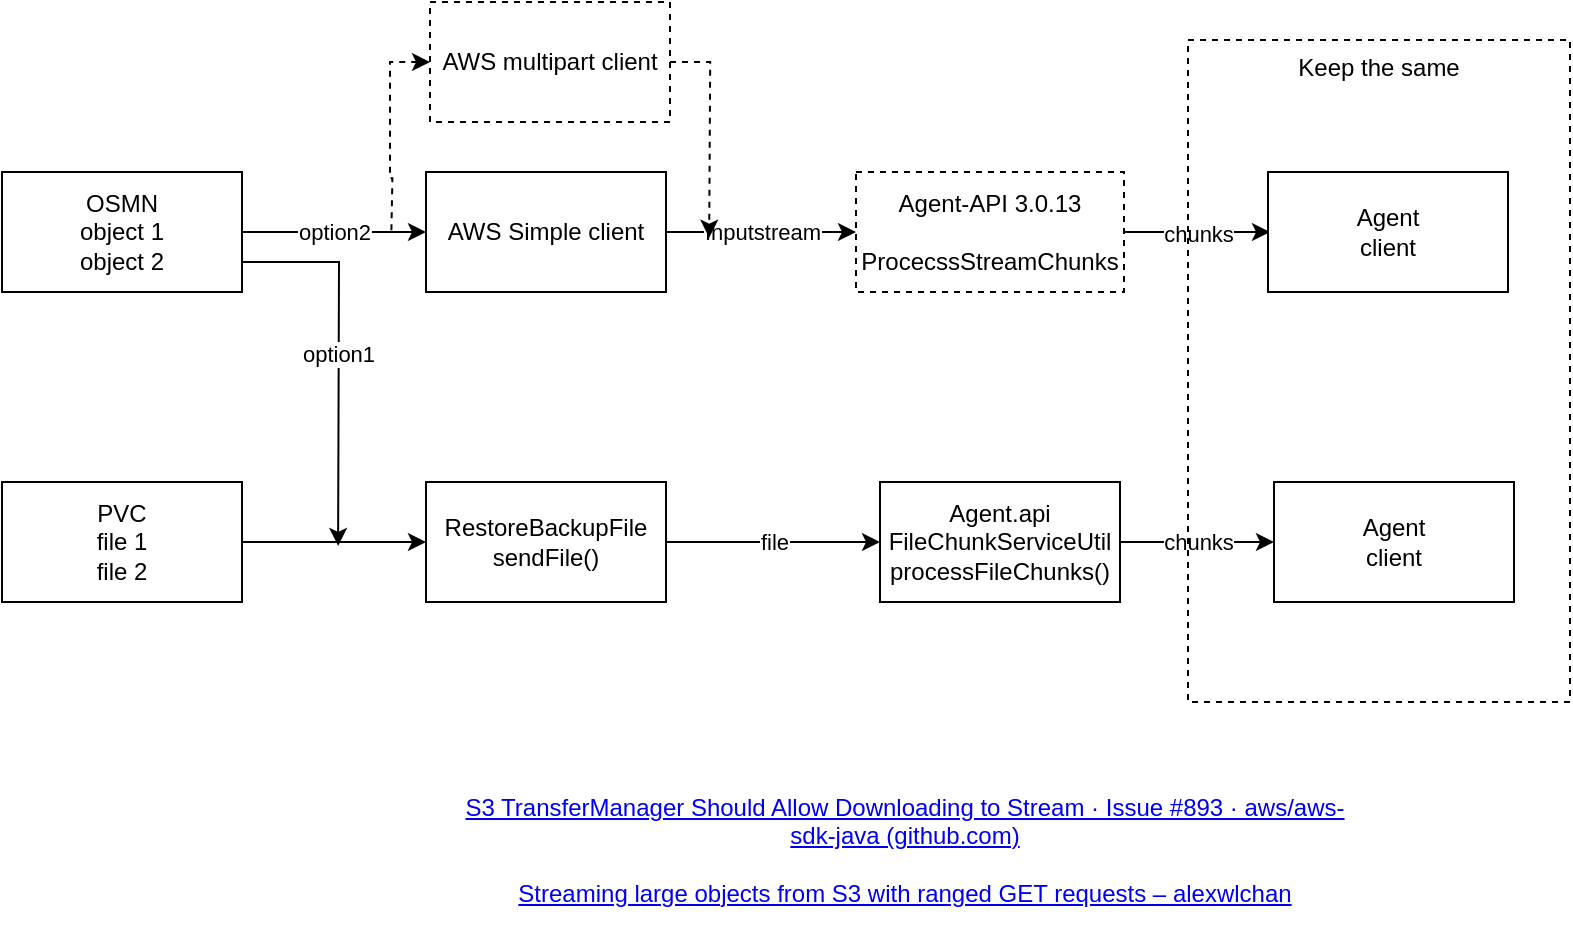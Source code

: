 <mxfile version="14.5.7" type="github">
  <diagram id="Z8r0zwA_uI5whdRhrSZw" name="Page-1">
    <mxGraphModel dx="1038" dy="547" grid="0" gridSize="10" guides="1" tooltips="1" connect="1" arrows="1" fold="1" page="0" pageScale="1" pageWidth="827" pageHeight="1169" math="0" shadow="0">
      <root>
        <mxCell id="0" />
        <mxCell id="1" parent="0" />
        <mxCell id="47u5bbeGEQ3Ve7As2GZ9-8" value="option1" style="edgeStyle=orthogonalEdgeStyle;rounded=0;orthogonalLoop=1;jettySize=auto;html=1;exitX=1;exitY=0.75;exitDx=0;exitDy=0;" parent="1" source="47u5bbeGEQ3Ve7As2GZ9-1" edge="1">
          <mxGeometry relative="1" as="geometry">
            <mxPoint x="264.042" y="376.937" as="targetPoint" />
          </mxGeometry>
        </mxCell>
        <mxCell id="47u5bbeGEQ3Ve7As2GZ9-13" value="option2" style="edgeStyle=orthogonalEdgeStyle;rounded=0;orthogonalLoop=1;jettySize=auto;html=1;exitX=1;exitY=0.5;exitDx=0;exitDy=0;entryX=0;entryY=0.5;entryDx=0;entryDy=0;" parent="1" source="47u5bbeGEQ3Ve7As2GZ9-1" target="47u5bbeGEQ3Ve7As2GZ9-12" edge="1">
          <mxGeometry relative="1" as="geometry" />
        </mxCell>
        <mxCell id="47u5bbeGEQ3Ve7As2GZ9-1" value="OSMN&lt;br&gt;object 1&lt;br&gt;object 2" style="rounded=0;whiteSpace=wrap;html=1;" parent="1" vertex="1">
          <mxGeometry x="96" y="190" width="120" height="60" as="geometry" />
        </mxCell>
        <mxCell id="47u5bbeGEQ3Ve7As2GZ9-4" style="edgeStyle=orthogonalEdgeStyle;rounded=0;orthogonalLoop=1;jettySize=auto;html=1;exitX=1;exitY=0.5;exitDx=0;exitDy=0;" parent="1" source="47u5bbeGEQ3Ve7As2GZ9-2" target="47u5bbeGEQ3Ve7As2GZ9-3" edge="1">
          <mxGeometry relative="1" as="geometry" />
        </mxCell>
        <mxCell id="47u5bbeGEQ3Ve7As2GZ9-2" value="PVC&lt;br&gt;file 1&lt;br&gt;file 2" style="rounded=0;whiteSpace=wrap;html=1;" parent="1" vertex="1">
          <mxGeometry x="96" y="345" width="120" height="60" as="geometry" />
        </mxCell>
        <mxCell id="47u5bbeGEQ3Ve7As2GZ9-7" value="file" style="edgeStyle=orthogonalEdgeStyle;rounded=0;orthogonalLoop=1;jettySize=auto;html=1;exitX=1;exitY=0.5;exitDx=0;exitDy=0;entryX=0;entryY=0.5;entryDx=0;entryDy=0;" parent="1" source="47u5bbeGEQ3Ve7As2GZ9-3" target="47u5bbeGEQ3Ve7As2GZ9-6" edge="1">
          <mxGeometry relative="1" as="geometry" />
        </mxCell>
        <mxCell id="47u5bbeGEQ3Ve7As2GZ9-3" value="RestoreBackupFile&lt;br&gt;sendFile()&lt;br&gt;" style="rounded=0;whiteSpace=wrap;html=1;" parent="1" vertex="1">
          <mxGeometry x="308" y="345" width="120" height="60" as="geometry" />
        </mxCell>
        <mxCell id="47u5bbeGEQ3Ve7As2GZ9-10" value="chunks" style="edgeStyle=orthogonalEdgeStyle;rounded=0;orthogonalLoop=1;jettySize=auto;html=1;exitX=1;exitY=0.5;exitDx=0;exitDy=0;entryX=0;entryY=0.5;entryDx=0;entryDy=0;" parent="1" source="47u5bbeGEQ3Ve7As2GZ9-6" target="47u5bbeGEQ3Ve7As2GZ9-9" edge="1">
          <mxGeometry relative="1" as="geometry" />
        </mxCell>
        <mxCell id="47u5bbeGEQ3Ve7As2GZ9-6" value="Agent.api&lt;br&gt;FileChunkServiceUtil&lt;br&gt;processFileChunks()" style="rounded=0;whiteSpace=wrap;html=1;" parent="1" vertex="1">
          <mxGeometry x="535" y="345" width="120" height="60" as="geometry" />
        </mxCell>
        <mxCell id="47u5bbeGEQ3Ve7As2GZ9-9" value="Agent&lt;br&gt;client" style="rounded=0;whiteSpace=wrap;html=1;" parent="1" vertex="1">
          <mxGeometry x="732" y="345" width="120" height="60" as="geometry" />
        </mxCell>
        <mxCell id="47u5bbeGEQ3Ve7As2GZ9-15" value="Inputstream" style="edgeStyle=orthogonalEdgeStyle;rounded=0;orthogonalLoop=1;jettySize=auto;html=1;exitX=1;exitY=0.5;exitDx=0;exitDy=0;entryX=0;entryY=0.5;entryDx=0;entryDy=0;" parent="1" source="47u5bbeGEQ3Ve7As2GZ9-12" target="47u5bbeGEQ3Ve7As2GZ9-16" edge="1">
          <mxGeometry relative="1" as="geometry">
            <mxPoint x="510.899" y="220" as="targetPoint" />
          </mxGeometry>
        </mxCell>
        <mxCell id="47u5bbeGEQ3Ve7As2GZ9-12" value="AWS Simple client" style="rounded=0;whiteSpace=wrap;html=1;" parent="1" vertex="1">
          <mxGeometry x="308" y="190" width="120" height="60" as="geometry" />
        </mxCell>
        <mxCell id="47u5bbeGEQ3Ve7As2GZ9-17" value="chunks" style="edgeStyle=orthogonalEdgeStyle;rounded=0;orthogonalLoop=1;jettySize=auto;html=1;exitX=1;exitY=0.5;exitDx=0;exitDy=0;" parent="1" source="47u5bbeGEQ3Ve7As2GZ9-16" edge="1">
          <mxGeometry relative="1" as="geometry">
            <mxPoint x="730" y="220" as="targetPoint" />
          </mxGeometry>
        </mxCell>
        <mxCell id="47u5bbeGEQ3Ve7As2GZ9-16" value="&lt;div&gt;Agent-API 3.0.13&lt;/div&gt;&lt;div&gt;&lt;br&gt;&lt;/div&gt;&lt;div&gt;ProcecssStreamChunks&lt;/div&gt;" style="rounded=0;whiteSpace=wrap;html=1;dashed=1;" parent="1" vertex="1">
          <mxGeometry x="523" y="190" width="134" height="60" as="geometry" />
        </mxCell>
        <mxCell id="47u5bbeGEQ3Ve7As2GZ9-18" value="Agent&lt;br&gt;client" style="rounded=0;whiteSpace=wrap;html=1;" parent="1" vertex="1">
          <mxGeometry x="729" y="190" width="120" height="60" as="geometry" />
        </mxCell>
        <mxCell id="47u5bbeGEQ3Ve7As2GZ9-19" value="Keep the same" style="rounded=0;whiteSpace=wrap;html=1;dashed=1;fillColor=none;verticalAlign=top;" parent="1" vertex="1">
          <mxGeometry x="689" y="124" width="191" height="331" as="geometry" />
        </mxCell>
        <mxCell id="47u5bbeGEQ3Ve7As2GZ9-21" style="edgeStyle=orthogonalEdgeStyle;rounded=0;orthogonalLoop=1;jettySize=auto;html=1;exitX=1;exitY=0.5;exitDx=0;exitDy=0;dashed=1;" parent="1" source="47u5bbeGEQ3Ve7As2GZ9-20" edge="1">
          <mxGeometry relative="1" as="geometry">
            <mxPoint x="449.588" y="222.853" as="targetPoint" />
          </mxGeometry>
        </mxCell>
        <mxCell id="47u5bbeGEQ3Ve7As2GZ9-24" style="edgeStyle=orthogonalEdgeStyle;rounded=0;orthogonalLoop=1;jettySize=auto;html=1;exitX=0;exitY=0.5;exitDx=0;exitDy=0;startArrow=classic;startFill=1;endArrow=none;endFill=0;dashed=1;" parent="1" source="47u5bbeGEQ3Ve7As2GZ9-20" edge="1">
          <mxGeometry relative="1" as="geometry">
            <mxPoint x="290.664" y="221.239" as="targetPoint" />
          </mxGeometry>
        </mxCell>
        <mxCell id="47u5bbeGEQ3Ve7As2GZ9-20" value="AWS multipart client" style="rounded=0;whiteSpace=wrap;html=1;dashed=1;fillColor=none;" parent="1" vertex="1">
          <mxGeometry x="310" y="105" width="120" height="60" as="geometry" />
        </mxCell>
        <mxCell id="47u5bbeGEQ3Ve7As2GZ9-23" value="&lt;a href=&quot;https://github.com/aws/aws-sdk-java/issues/893&quot;&gt;S3 TransferManager Should Allow Downloading to Stream · Issue #893 · aws/aws-sdk-java (github.com)&lt;/a&gt;&lt;br&gt;&lt;br&gt;&lt;a href=&quot;https://alexwlchan.net/2019/09/streaming-large-s3-objects/&quot;&gt;Streaming large objects from S3 with ranged GET requests – alexwlchan&lt;/a&gt;" style="text;html=1;strokeColor=none;fillColor=none;align=center;verticalAlign=middle;whiteSpace=wrap;rounded=0;dashed=1;" parent="1" vertex="1">
          <mxGeometry x="325" y="479" width="445" height="99" as="geometry" />
        </mxCell>
      </root>
    </mxGraphModel>
  </diagram>
</mxfile>
